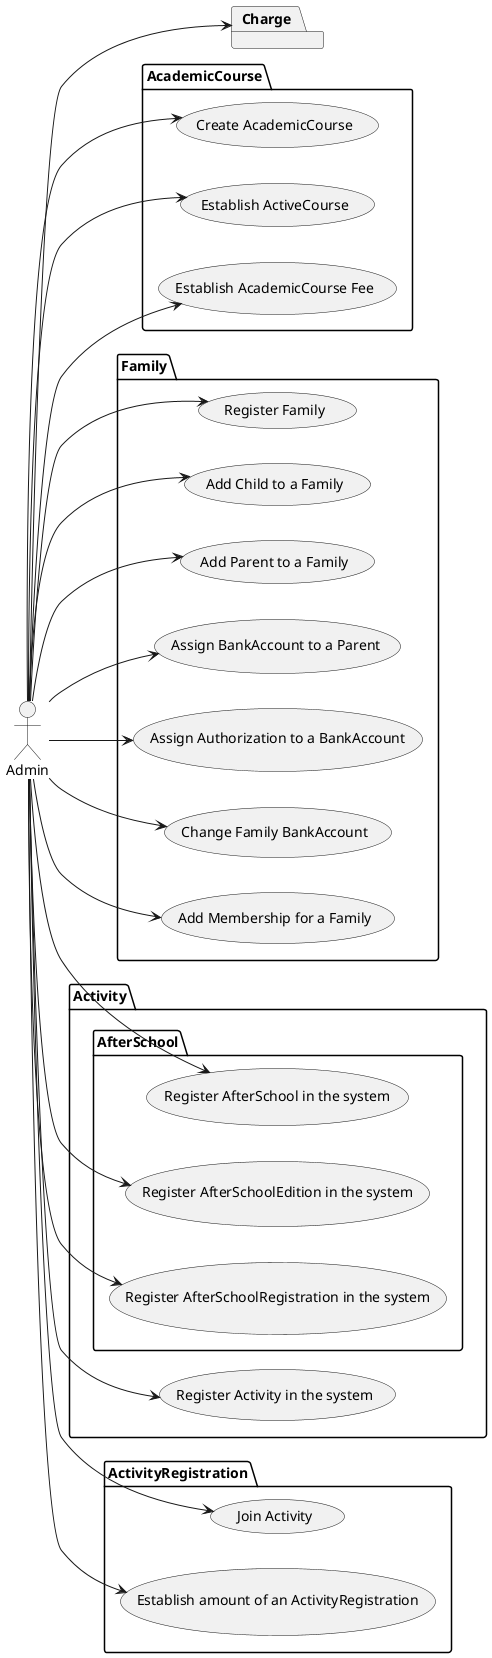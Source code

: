 @startuml
left to right direction
actor Admin
package AcademicCourse{
    Admin --> (Create AcademicCourse)
    Admin --> (Establish ActiveCourse)
    Admin --> (Establish AcademicCourse Fee)
}
package Family {
    Admin --> (Register Family)
    Admin --> (Add Child to a Family)
    Admin --> (Add Parent to a Family)
    Admin --> (Assign BankAccount to a Parent)
    Admin --> (Assign Authorization to a BankAccount)
    Admin --> (Change Family BankAccount)
    Admin --> (Add Membership for a Family)
}
package Activity {
    Admin --> (Register Activity in the system)

    package AfterSchool {
        Admin --> (Register AfterSchool in the system)
        Admin --> (Register AfterSchoolEdition in the system)
        Admin --> (Register AfterSchoolRegistration in the system)
    }
}
package ActivityRegistration {
    Admin --> (Join Activity)
    Admin --> (Establish amount of an ActivityRegistration)
}
package Charge {
}
Admin --> Charge
@enduml